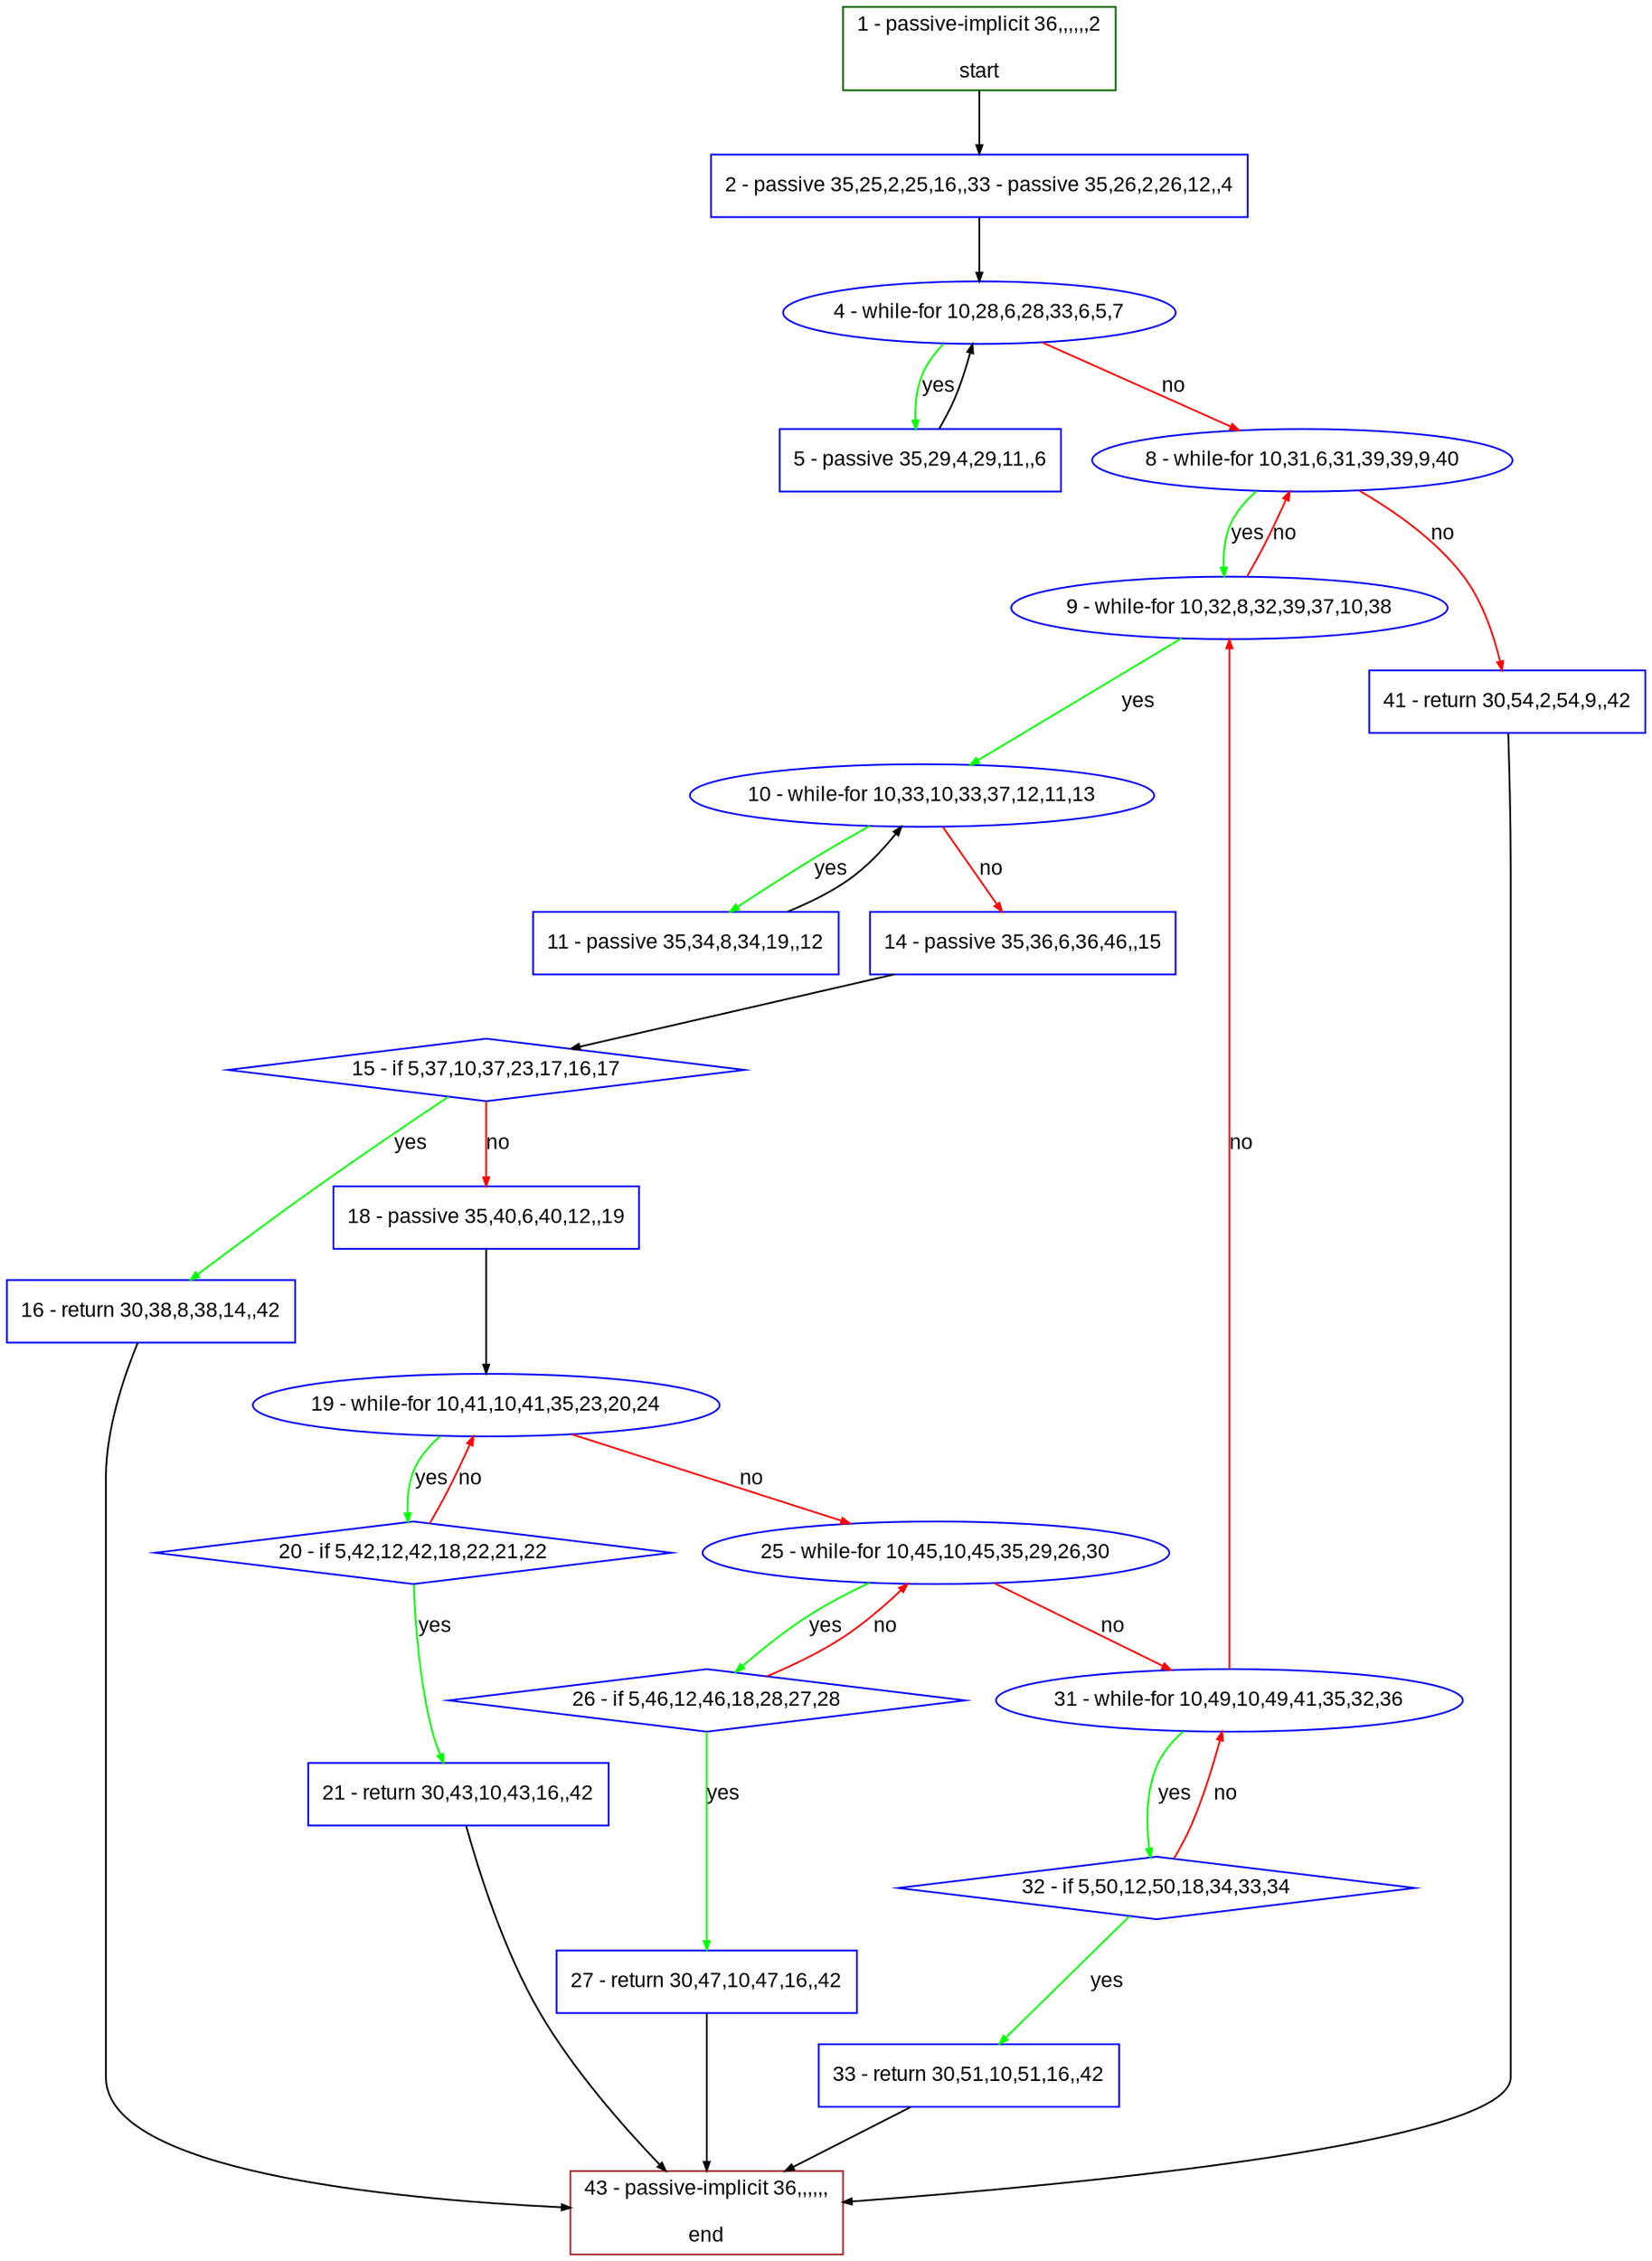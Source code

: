 digraph "" {
  graph [bgcolor="white", fillcolor="#FFFFCC", pack="true", packmode="clust", fontname="Arial", label="", fontsize="12", compound="true", style="rounded,filled"];
  node [node_initialized="no", fillcolor="white", fontname="Arial", label="", color="grey", fontsize="12", fixedsize="false", compound="true", shape="rectangle", style="filled"];
  edge [arrowtail="none", lhead="", fontcolor="black", fontname="Arial", label="", color="black", fontsize="12", arrowhead="normal", arrowsize="0.5", compound="true", ltail="", dir="forward"];
  __N1 [fillcolor="#ffffff", label="2 - passive 35,25,2,25,16,,33 - passive 35,26,2,26,12,,4", color="#0000ff", shape="box", style="filled"];
  __N2 [fillcolor="#ffffff", label="1 - passive-implicit 36,,,,,,2\n\nstart", color="#006400", shape="box", style="filled"];
  __N3 [fillcolor="#ffffff", label="4 - while-for 10,28,6,28,33,6,5,7", color="#0000ff", shape="oval", style="filled"];
  __N4 [fillcolor="#ffffff", label="5 - passive 35,29,4,29,11,,6", color="#0000ff", shape="box", style="filled"];
  __N5 [fillcolor="#ffffff", label="8 - while-for 10,31,6,31,39,39,9,40", color="#0000ff", shape="oval", style="filled"];
  __N6 [fillcolor="#ffffff", label="9 - while-for 10,32,8,32,39,37,10,38", color="#0000ff", shape="oval", style="filled"];
  __N7 [fillcolor="#ffffff", label="41 - return 30,54,2,54,9,,42", color="#0000ff", shape="box", style="filled"];
  __N8 [fillcolor="#ffffff", label="10 - while-for 10,33,10,33,37,12,11,13", color="#0000ff", shape="oval", style="filled"];
  __N9 [fillcolor="#ffffff", label="11 - passive 35,34,8,34,19,,12", color="#0000ff", shape="box", style="filled"];
  __N10 [fillcolor="#ffffff", label="14 - passive 35,36,6,36,46,,15", color="#0000ff", shape="box", style="filled"];
  __N11 [fillcolor="#ffffff", label="15 - if 5,37,10,37,23,17,16,17", color="#0000ff", shape="diamond", style="filled"];
  __N12 [fillcolor="#ffffff", label="16 - return 30,38,8,38,14,,42", color="#0000ff", shape="box", style="filled"];
  __N13 [fillcolor="#ffffff", label="18 - passive 35,40,6,40,12,,19", color="#0000ff", shape="box", style="filled"];
  __N14 [fillcolor="#ffffff", label="43 - passive-implicit 36,,,,,,\n\nend", color="#a52a2a", shape="box", style="filled"];
  __N15 [fillcolor="#ffffff", label="19 - while-for 10,41,10,41,35,23,20,24", color="#0000ff", shape="oval", style="filled"];
  __N16 [fillcolor="#ffffff", label="20 - if 5,42,12,42,18,22,21,22", color="#0000ff", shape="diamond", style="filled"];
  __N17 [fillcolor="#ffffff", label="25 - while-for 10,45,10,45,35,29,26,30", color="#0000ff", shape="oval", style="filled"];
  __N18 [fillcolor="#ffffff", label="21 - return 30,43,10,43,16,,42", color="#0000ff", shape="box", style="filled"];
  __N19 [fillcolor="#ffffff", label="26 - if 5,46,12,46,18,28,27,28", color="#0000ff", shape="diamond", style="filled"];
  __N20 [fillcolor="#ffffff", label="31 - while-for 10,49,10,49,41,35,32,36", color="#0000ff", shape="oval", style="filled"];
  __N21 [fillcolor="#ffffff", label="27 - return 30,47,10,47,16,,42", color="#0000ff", shape="box", style="filled"];
  __N22 [fillcolor="#ffffff", label="32 - if 5,50,12,50,18,34,33,34", color="#0000ff", shape="diamond", style="filled"];
  __N23 [fillcolor="#ffffff", label="33 - return 30,51,10,51,16,,42", color="#0000ff", shape="box", style="filled"];
  __N2 -> __N1 [arrowtail="none", color="#000000", label="", arrowhead="normal", dir="forward"];
  __N1 -> __N3 [arrowtail="none", color="#000000", label="", arrowhead="normal", dir="forward"];
  __N3 -> __N4 [arrowtail="none", color="#00ff00", label="yes", arrowhead="normal", dir="forward"];
  __N4 -> __N3 [arrowtail="none", color="#000000", label="", arrowhead="normal", dir="forward"];
  __N3 -> __N5 [arrowtail="none", color="#ff0000", label="no", arrowhead="normal", dir="forward"];
  __N5 -> __N6 [arrowtail="none", color="#00ff00", label="yes", arrowhead="normal", dir="forward"];
  __N6 -> __N5 [arrowtail="none", color="#ff0000", label="no", arrowhead="normal", dir="forward"];
  __N5 -> __N7 [arrowtail="none", color="#ff0000", label="no", arrowhead="normal", dir="forward"];
  __N6 -> __N8 [arrowtail="none", color="#00ff00", label="yes", arrowhead="normal", dir="forward"];
  __N8 -> __N9 [arrowtail="none", color="#00ff00", label="yes", arrowhead="normal", dir="forward"];
  __N9 -> __N8 [arrowtail="none", color="#000000", label="", arrowhead="normal", dir="forward"];
  __N8 -> __N10 [arrowtail="none", color="#ff0000", label="no", arrowhead="normal", dir="forward"];
  __N10 -> __N11 [arrowtail="none", color="#000000", label="", arrowhead="normal", dir="forward"];
  __N11 -> __N12 [arrowtail="none", color="#00ff00", label="yes", arrowhead="normal", dir="forward"];
  __N11 -> __N13 [arrowtail="none", color="#ff0000", label="no", arrowhead="normal", dir="forward"];
  __N12 -> __N14 [arrowtail="none", color="#000000", label="", arrowhead="normal", dir="forward"];
  __N13 -> __N15 [arrowtail="none", color="#000000", label="", arrowhead="normal", dir="forward"];
  __N15 -> __N16 [arrowtail="none", color="#00ff00", label="yes", arrowhead="normal", dir="forward"];
  __N16 -> __N15 [arrowtail="none", color="#ff0000", label="no", arrowhead="normal", dir="forward"];
  __N15 -> __N17 [arrowtail="none", color="#ff0000", label="no", arrowhead="normal", dir="forward"];
  __N16 -> __N18 [arrowtail="none", color="#00ff00", label="yes", arrowhead="normal", dir="forward"];
  __N18 -> __N14 [arrowtail="none", color="#000000", label="", arrowhead="normal", dir="forward"];
  __N17 -> __N19 [arrowtail="none", color="#00ff00", label="yes", arrowhead="normal", dir="forward"];
  __N19 -> __N17 [arrowtail="none", color="#ff0000", label="no", arrowhead="normal", dir="forward"];
  __N17 -> __N20 [arrowtail="none", color="#ff0000", label="no", arrowhead="normal", dir="forward"];
  __N19 -> __N21 [arrowtail="none", color="#00ff00", label="yes", arrowhead="normal", dir="forward"];
  __N21 -> __N14 [arrowtail="none", color="#000000", label="", arrowhead="normal", dir="forward"];
  __N20 -> __N6 [arrowtail="none", color="#ff0000", label="no", arrowhead="normal", dir="forward"];
  __N20 -> __N22 [arrowtail="none", color="#00ff00", label="yes", arrowhead="normal", dir="forward"];
  __N22 -> __N20 [arrowtail="none", color="#ff0000", label="no", arrowhead="normal", dir="forward"];
  __N22 -> __N23 [arrowtail="none", color="#00ff00", label="yes", arrowhead="normal", dir="forward"];
  __N23 -> __N14 [arrowtail="none", color="#000000", label="", arrowhead="normal", dir="forward"];
  __N7 -> __N14 [arrowtail="none", color="#000000", label="", arrowhead="normal", dir="forward"];
}
